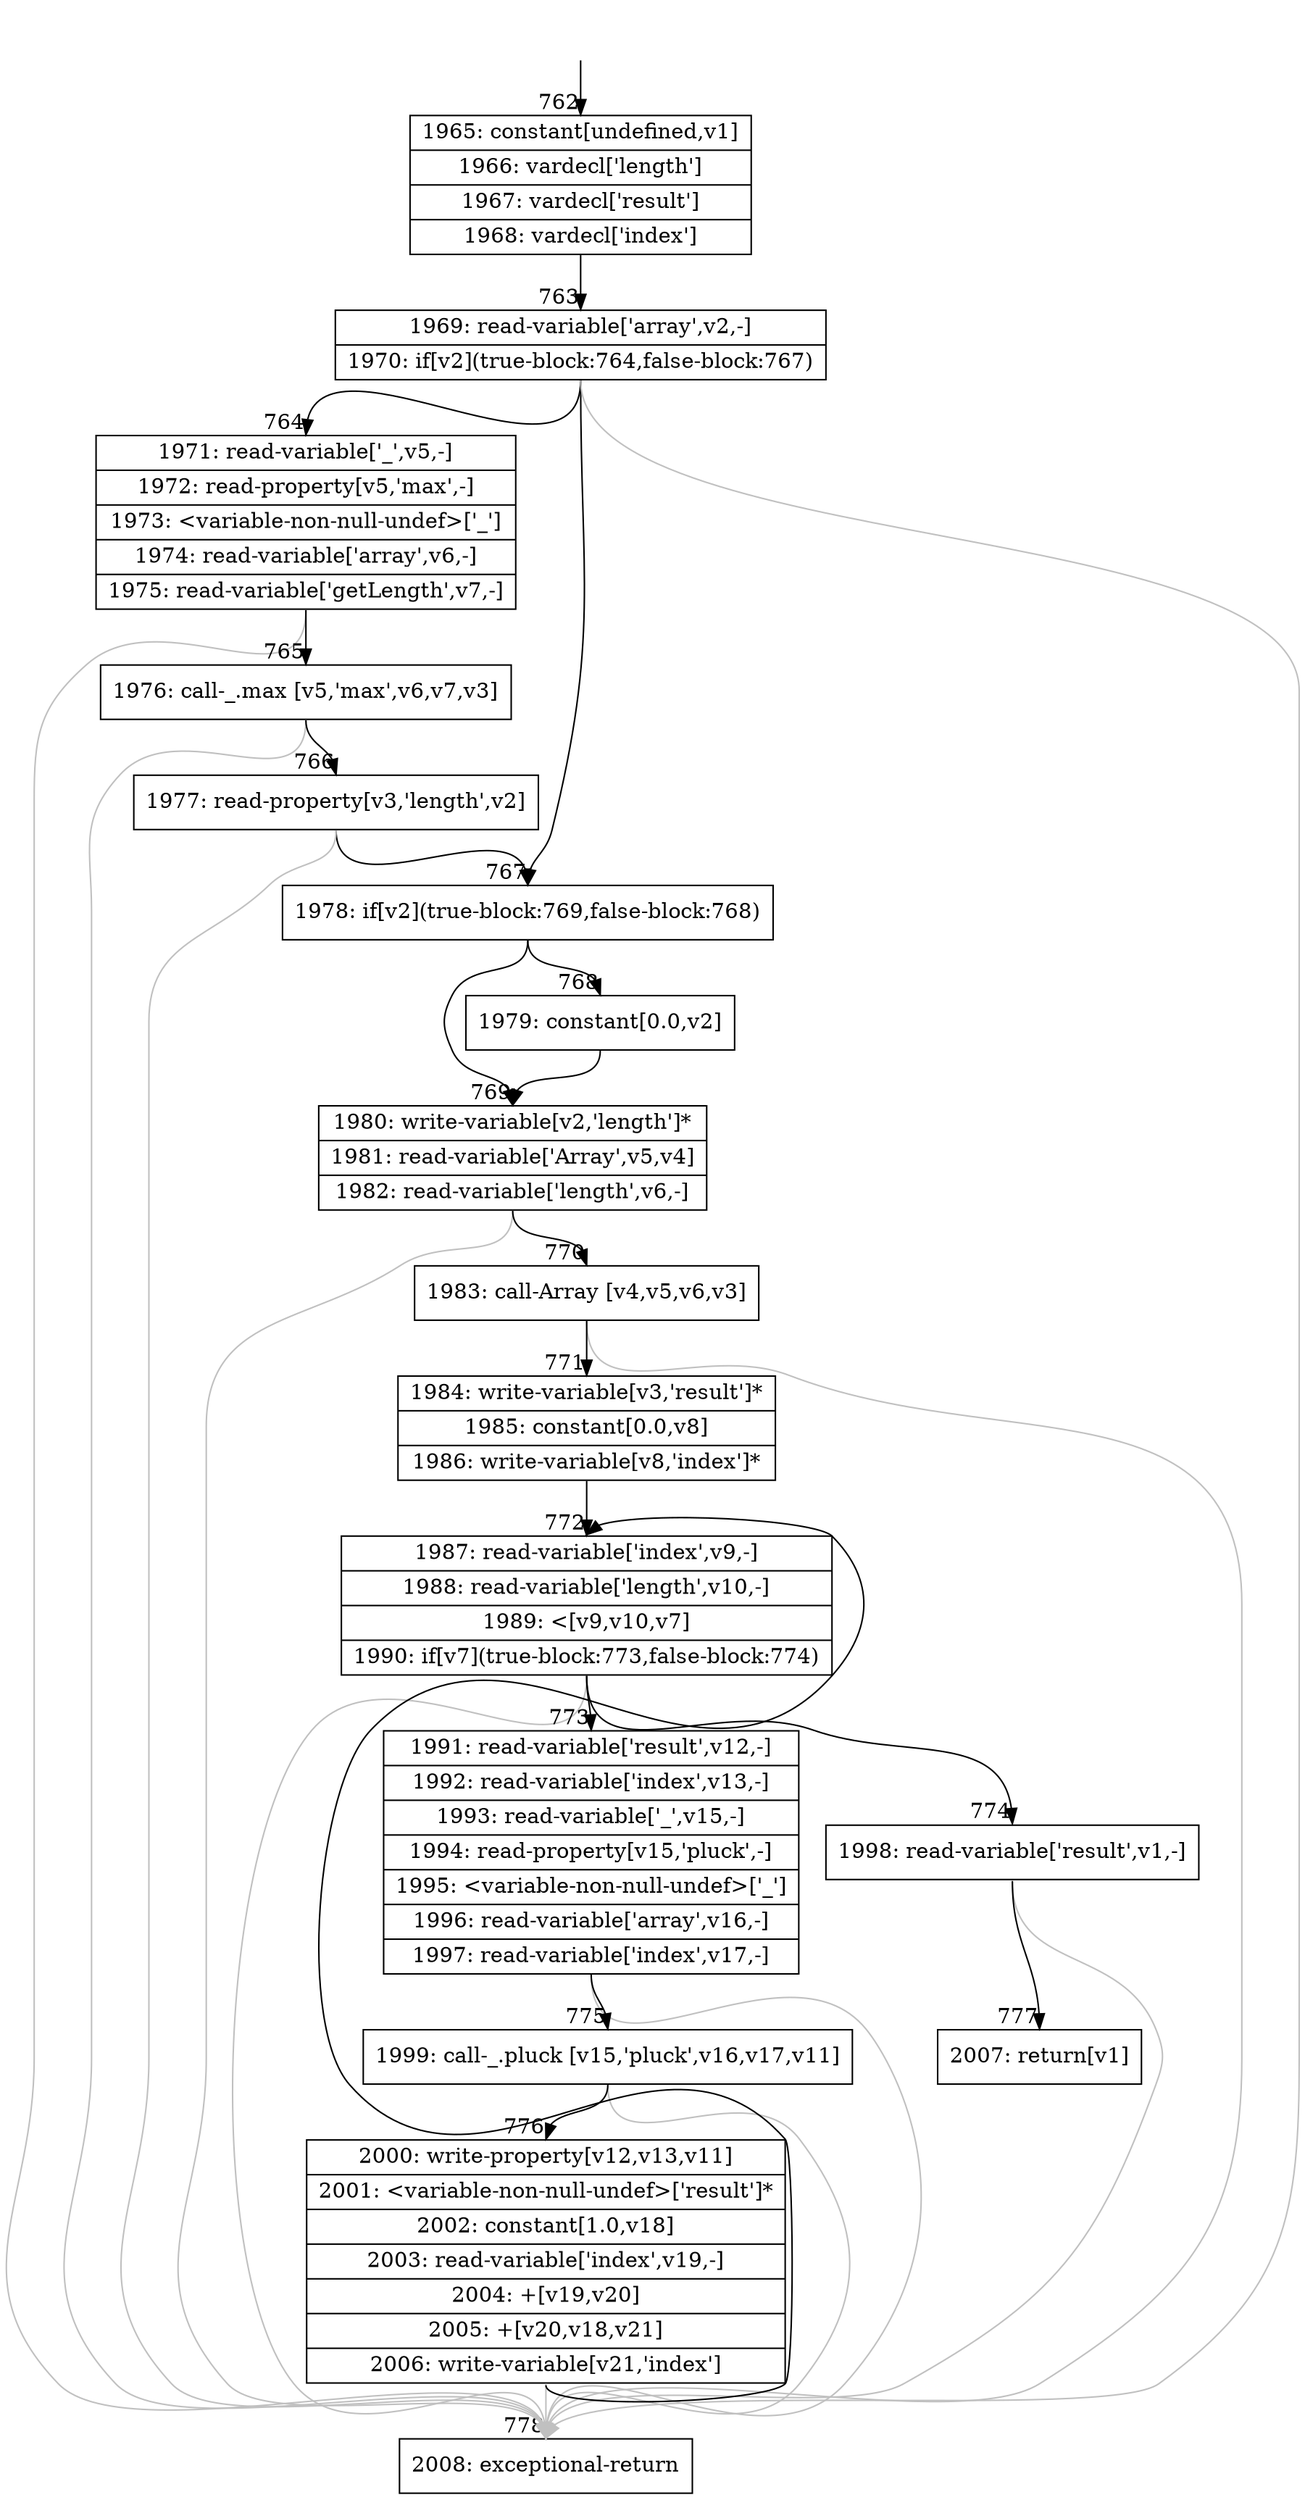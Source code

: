 digraph {
rankdir="TD"
BB_entry65[shape=none,label=""];
BB_entry65 -> BB762 [tailport=s, headport=n, headlabel="    762"]
BB762 [shape=record label="{1965: constant[undefined,v1]|1966: vardecl['length']|1967: vardecl['result']|1968: vardecl['index']}" ] 
BB762 -> BB763 [tailport=s, headport=n, headlabel="      763"]
BB763 [shape=record label="{1969: read-variable['array',v2,-]|1970: if[v2](true-block:764,false-block:767)}" ] 
BB763 -> BB767 [tailport=s, headport=n, headlabel="      767"]
BB763 -> BB764 [tailport=s, headport=n, headlabel="      764"]
BB763 -> BB778 [tailport=s, headport=n, color=gray, headlabel="      778"]
BB764 [shape=record label="{1971: read-variable['_',v5,-]|1972: read-property[v5,'max',-]|1973: \<variable-non-null-undef\>['_']|1974: read-variable['array',v6,-]|1975: read-variable['getLength',v7,-]}" ] 
BB764 -> BB765 [tailport=s, headport=n, headlabel="      765"]
BB764 -> BB778 [tailport=s, headport=n, color=gray]
BB765 [shape=record label="{1976: call-_.max [v5,'max',v6,v7,v3]}" ] 
BB765 -> BB766 [tailport=s, headport=n, headlabel="      766"]
BB765 -> BB778 [tailport=s, headport=n, color=gray]
BB766 [shape=record label="{1977: read-property[v3,'length',v2]}" ] 
BB766 -> BB767 [tailport=s, headport=n]
BB766 -> BB778 [tailport=s, headport=n, color=gray]
BB767 [shape=record label="{1978: if[v2](true-block:769,false-block:768)}" ] 
BB767 -> BB769 [tailport=s, headport=n, headlabel="      769"]
BB767 -> BB768 [tailport=s, headport=n, headlabel="      768"]
BB768 [shape=record label="{1979: constant[0.0,v2]}" ] 
BB768 -> BB769 [tailport=s, headport=n]
BB769 [shape=record label="{1980: write-variable[v2,'length']*|1981: read-variable['Array',v5,v4]|1982: read-variable['length',v6,-]}" ] 
BB769 -> BB770 [tailport=s, headport=n, headlabel="      770"]
BB769 -> BB778 [tailport=s, headport=n, color=gray]
BB770 [shape=record label="{1983: call-Array [v4,v5,v6,v3]}" ] 
BB770 -> BB771 [tailport=s, headport=n, headlabel="      771"]
BB770 -> BB778 [tailport=s, headport=n, color=gray]
BB771 [shape=record label="{1984: write-variable[v3,'result']*|1985: constant[0.0,v8]|1986: write-variable[v8,'index']*}" ] 
BB771 -> BB772 [tailport=s, headport=n, headlabel="      772"]
BB772 [shape=record label="{1987: read-variable['index',v9,-]|1988: read-variable['length',v10,-]|1989: \<[v9,v10,v7]|1990: if[v7](true-block:773,false-block:774)}" ] 
BB772 -> BB773 [tailport=s, headport=n, headlabel="      773"]
BB772 -> BB774 [tailport=s, headport=n, headlabel="      774"]
BB772 -> BB778 [tailport=s, headport=n, color=gray]
BB773 [shape=record label="{1991: read-variable['result',v12,-]|1992: read-variable['index',v13,-]|1993: read-variable['_',v15,-]|1994: read-property[v15,'pluck',-]|1995: \<variable-non-null-undef\>['_']|1996: read-variable['array',v16,-]|1997: read-variable['index',v17,-]}" ] 
BB773 -> BB775 [tailport=s, headport=n, headlabel="      775"]
BB773 -> BB778 [tailport=s, headport=n, color=gray]
BB774 [shape=record label="{1998: read-variable['result',v1,-]}" ] 
BB774 -> BB777 [tailport=s, headport=n, headlabel="      777"]
BB774 -> BB778 [tailport=s, headport=n, color=gray]
BB775 [shape=record label="{1999: call-_.pluck [v15,'pluck',v16,v17,v11]}" ] 
BB775 -> BB776 [tailport=s, headport=n, headlabel="      776"]
BB775 -> BB778 [tailport=s, headport=n, color=gray]
BB776 [shape=record label="{2000: write-property[v12,v13,v11]|2001: \<variable-non-null-undef\>['result']*|2002: constant[1.0,v18]|2003: read-variable['index',v19,-]|2004: +[v19,v20]|2005: +[v20,v18,v21]|2006: write-variable[v21,'index']}" ] 
BB776 -> BB772 [tailport=s, headport=n]
BB776 -> BB778 [tailport=s, headport=n, color=gray]
BB777 [shape=record label="{2007: return[v1]}" ] 
BB778 [shape=record label="{2008: exceptional-return}" ] 
//#$~ 595
}
